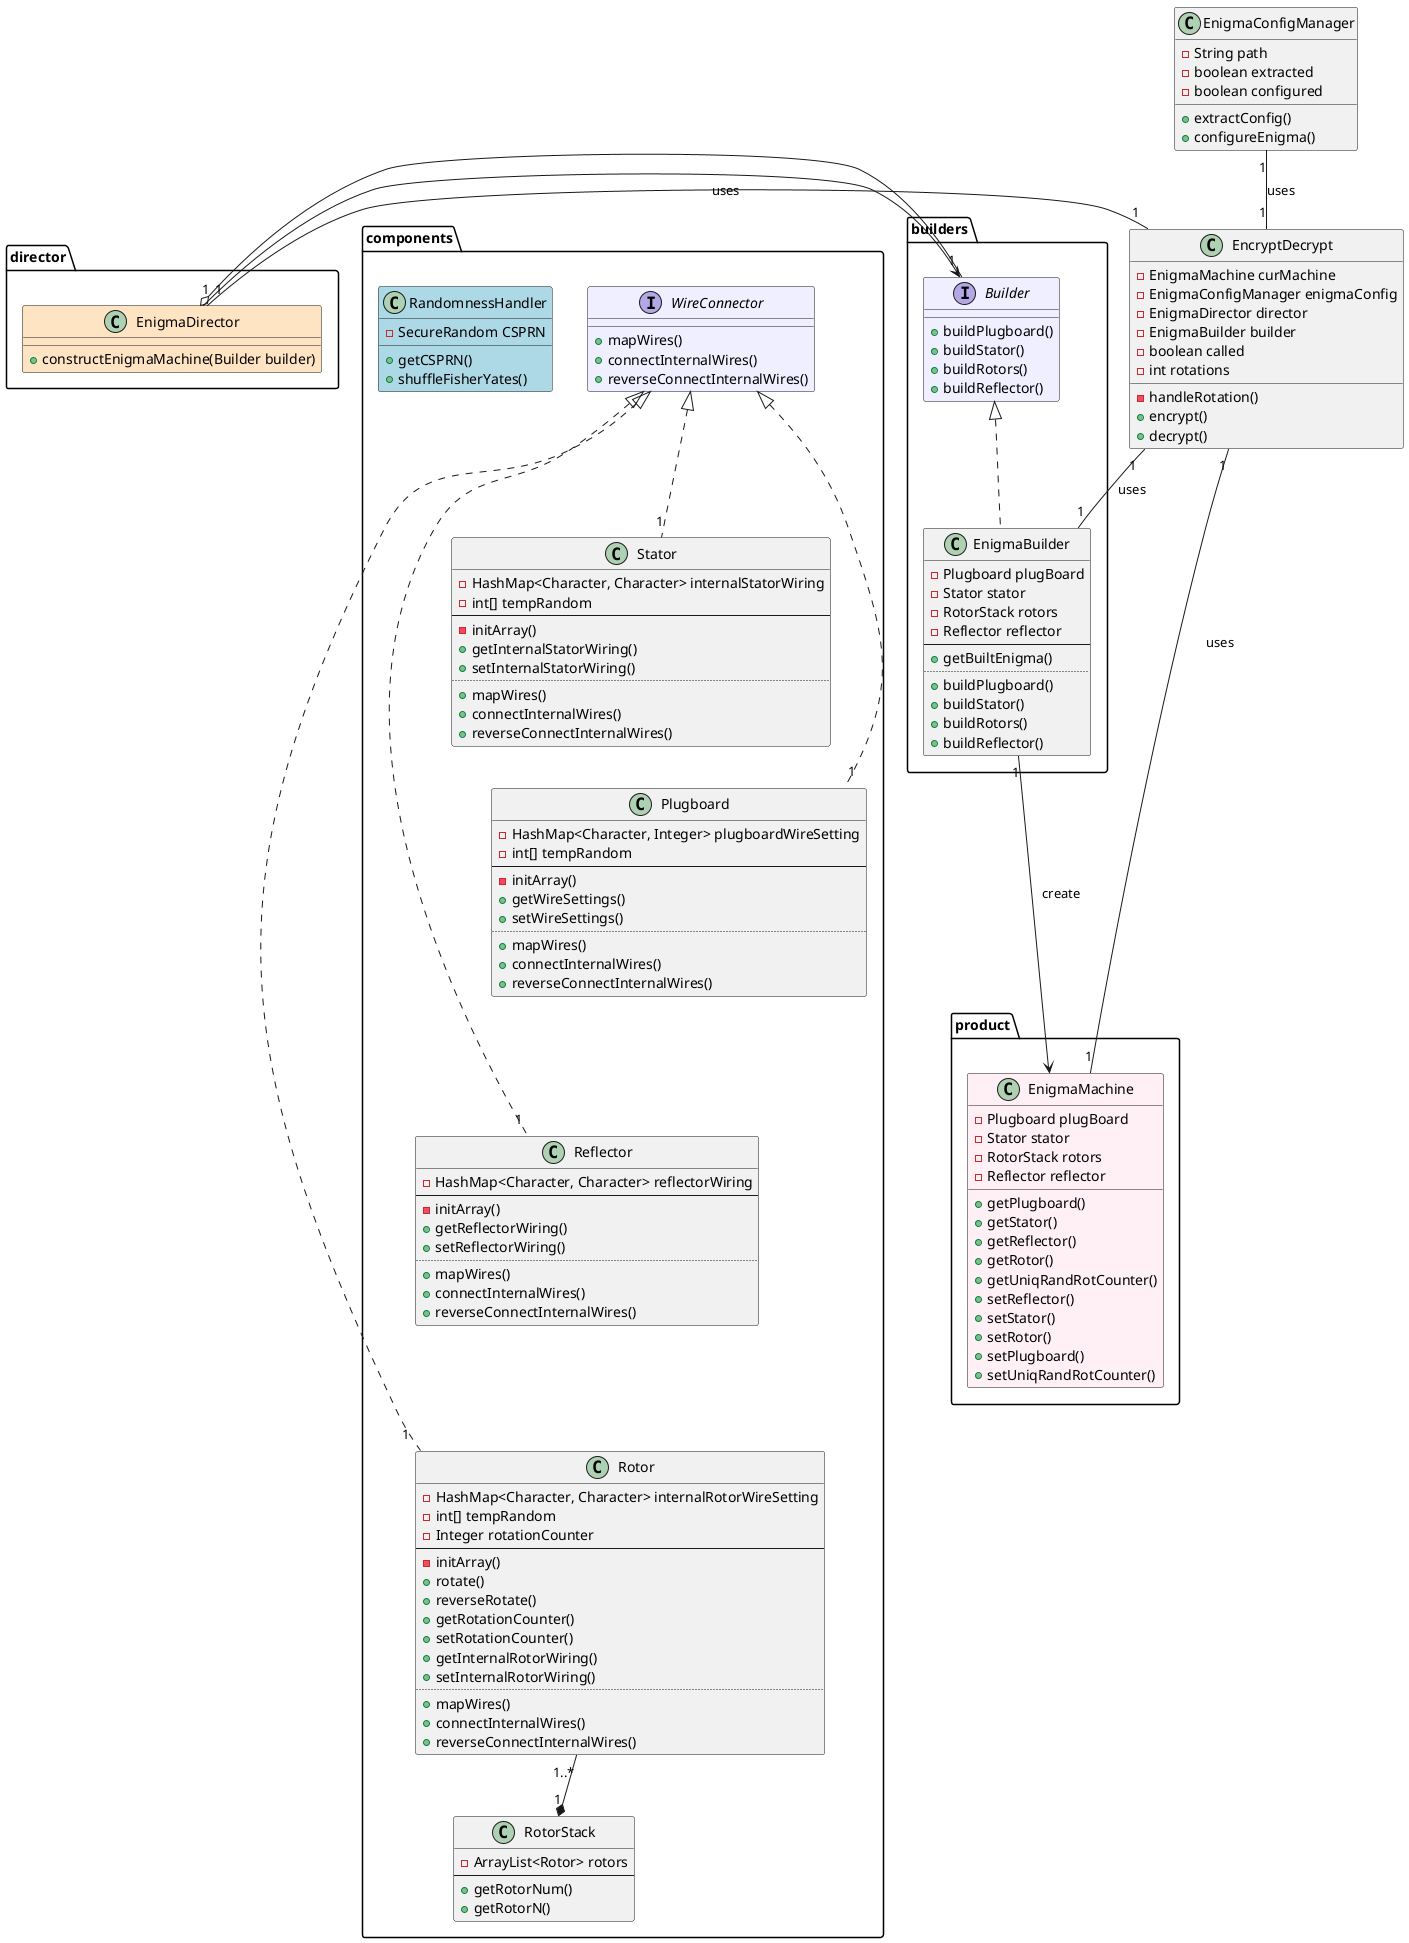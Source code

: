 @startuml

package components {
class Rotor {
    -HashMap<Character, Character> internalRotorWireSetting
    -int[] tempRandom
    -Integer rotationCounter
    --
    -initArray()
    +rotate()
    +reverseRotate()
    +getRotationCounter()
    +setRotationCounter()
    +getInternalRotorWiring()
    +setInternalRotorWiring()
    ..
    +mapWires()
    +connectInternalWires()
    +reverseConnectInternalWires()
}

class RotorStack {
    -ArrayList<Rotor> rotors
    --
    +getRotorNum()
    +getRotorN()
}


class Stator {
    -HashMap<Character, Character> internalStatorWiring
    -int[] tempRandom
    --
    -initArray()
    +getInternalStatorWiring()
    +setInternalStatorWiring()
    ..
    +mapWires()
    +connectInternalWires()
    +reverseConnectInternalWires()
}

class Plugboard {
    -HashMap<Character, Integer> plugboardWireSetting
    -int[] tempRandom
    --
    -initArray()
    +getWireSettings()
    +setWireSettings()
    ..
    +mapWires()
    +connectInternalWires()
    +reverseConnectInternalWires()
}

class Reflector {
    -HashMap<Character, Character> reflectorWiring
    --
    -initArray()
    +getReflectorWiring()
    +setReflectorWiring()
    ..
    +mapWires()
    +connectInternalWires()
    +reverseConnectInternalWires()
}

class RandomnessHandler #LightBlue {
    -SecureRandom CSPRN
    +getCSPRN()
    +shuffleFisherYates()
}
}

package director {
class EnigmaDirector #Bisque {
    +constructEnigmaMachine(Builder builder)
}
}

package builders {
interface Builder #MOTIVATION {
    +buildPlugboard()
    +buildStator()
    +buildRotors()
    +buildReflector()
}

class EnigmaBuilder {
    -Plugboard plugBoard
    -Stator stator
    -RotorStack rotors
    -Reflector reflector
    --
    +getBuiltEnigma()
    ..
    +buildPlugboard()
    +buildStator()
    +buildRotors()
    +buildReflector()
}
}

class EncryptDecrypt {
    -EnigmaMachine curMachine
    -EnigmaConfigManager enigmaConfig
    -EnigmaDirector director
    -EnigmaBuilder builder
    -boolean called
    -int rotations
    -handleRotation()
    +encrypt()
    +decrypt()
}

class EnigmaConfigManager {
-String path
-boolean extracted
-boolean configured
+extractConfig()
+configureEnigma()
}

package product {
class product.EnigmaMachine #LavenderBlush {
-Plugboard plugBoard
-Stator stator
-RotorStack rotors
-Reflector reflector
 +getPlugboard()
 +getStator()
 +getReflector()
 +getRotor()
 +getUniqRandRotCounter()
 +setReflector()
 +setStator()
 +setRotor()
 +setPlugboard()
 +setUniqRandRotCounter()
}
}

interface components.WireConnector #MOTIVATION {
    +mapWires()
    +connectInternalWires()
    +reverseConnectInternalWires()
}

Builder <|.. EnigmaBuilder
Builder "1" <-left- "1" EnigmaDirector
EnigmaBuilder "1" --> product.EnigmaMachine : create
EnigmaDirector o-- Builder
components.WireConnector <|.. "1" Stator
components.WireConnector <|.. "1" Plugboard
components.WireConnector <|.. "1" Reflector
components.WireConnector <|.. "1" Rotor
Rotor "1..*" --* "1" RotorStack
product.EnigmaMachine "1" --- "1" EncryptDecrypt : uses
EnigmaDirector "1" - "1" EncryptDecrypt : uses
EnigmaConfigManager "1" -- "1" EncryptDecrypt : uses
EncryptDecrypt "1" -- "1" EnigmaBuilder : uses

/' all the hidden relationships below are there for formatting
and style purposes '/

EncryptDecrypt -[hidden] Rotor
EncryptDecrypt -[hidden]- Builder
components.WireConnector -[hidden] EnigmaDirector
Reflector -[hidden]- RotorStack
Reflector -[hidden]- Rotor
Plugboard -[hidden]- Rotor
Stator -[hidden]- Reflector
Builder -[hidden]- components.WireConnector
@enduml

